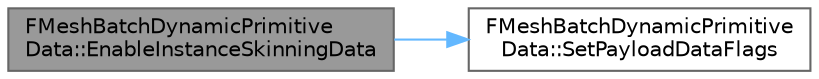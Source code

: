 digraph "FMeshBatchDynamicPrimitiveData::EnableInstanceSkinningData"
{
 // INTERACTIVE_SVG=YES
 // LATEX_PDF_SIZE
  bgcolor="transparent";
  edge [fontname=Helvetica,fontsize=10,labelfontname=Helvetica,labelfontsize=10];
  node [fontname=Helvetica,fontsize=10,shape=box,height=0.2,width=0.4];
  rankdir="LR";
  Node1 [id="Node000001",label="FMeshBatchDynamicPrimitive\lData::EnableInstanceSkinningData",height=0.2,width=0.4,color="gray40", fillcolor="grey60", style="filled", fontcolor="black",tooltip=" "];
  Node1 -> Node2 [id="edge1_Node000001_Node000002",color="steelblue1",style="solid",tooltip=" "];
  Node2 [id="Node000002",label="FMeshBatchDynamicPrimitive\lData::SetPayloadDataFlags",height=0.2,width=0.4,color="grey40", fillcolor="white", style="filled",URL="$d4/d71/structFMeshBatchDynamicPrimitiveData.html#a0b5b78ffd9f47e739f74c9c9f34a8546",tooltip=" "];
}
